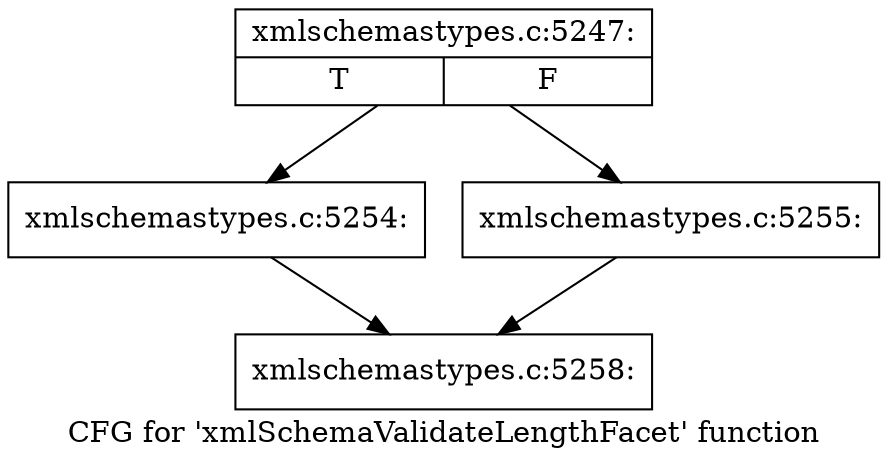 digraph "CFG for 'xmlSchemaValidateLengthFacet' function" {
	label="CFG for 'xmlSchemaValidateLengthFacet' function";

	Node0x570c980 [shape=record,label="{xmlschemastypes.c:5247:|{<s0>T|<s1>F}}"];
	Node0x570c980 -> Node0x5735750;
	Node0x570c980 -> Node0x57357a0;
	Node0x5735750 [shape=record,label="{xmlschemastypes.c:5254:}"];
	Node0x5735750 -> Node0x572fa30;
	Node0x57357a0 [shape=record,label="{xmlschemastypes.c:5255:}"];
	Node0x57357a0 -> Node0x572fa30;
	Node0x572fa30 [shape=record,label="{xmlschemastypes.c:5258:}"];
}
